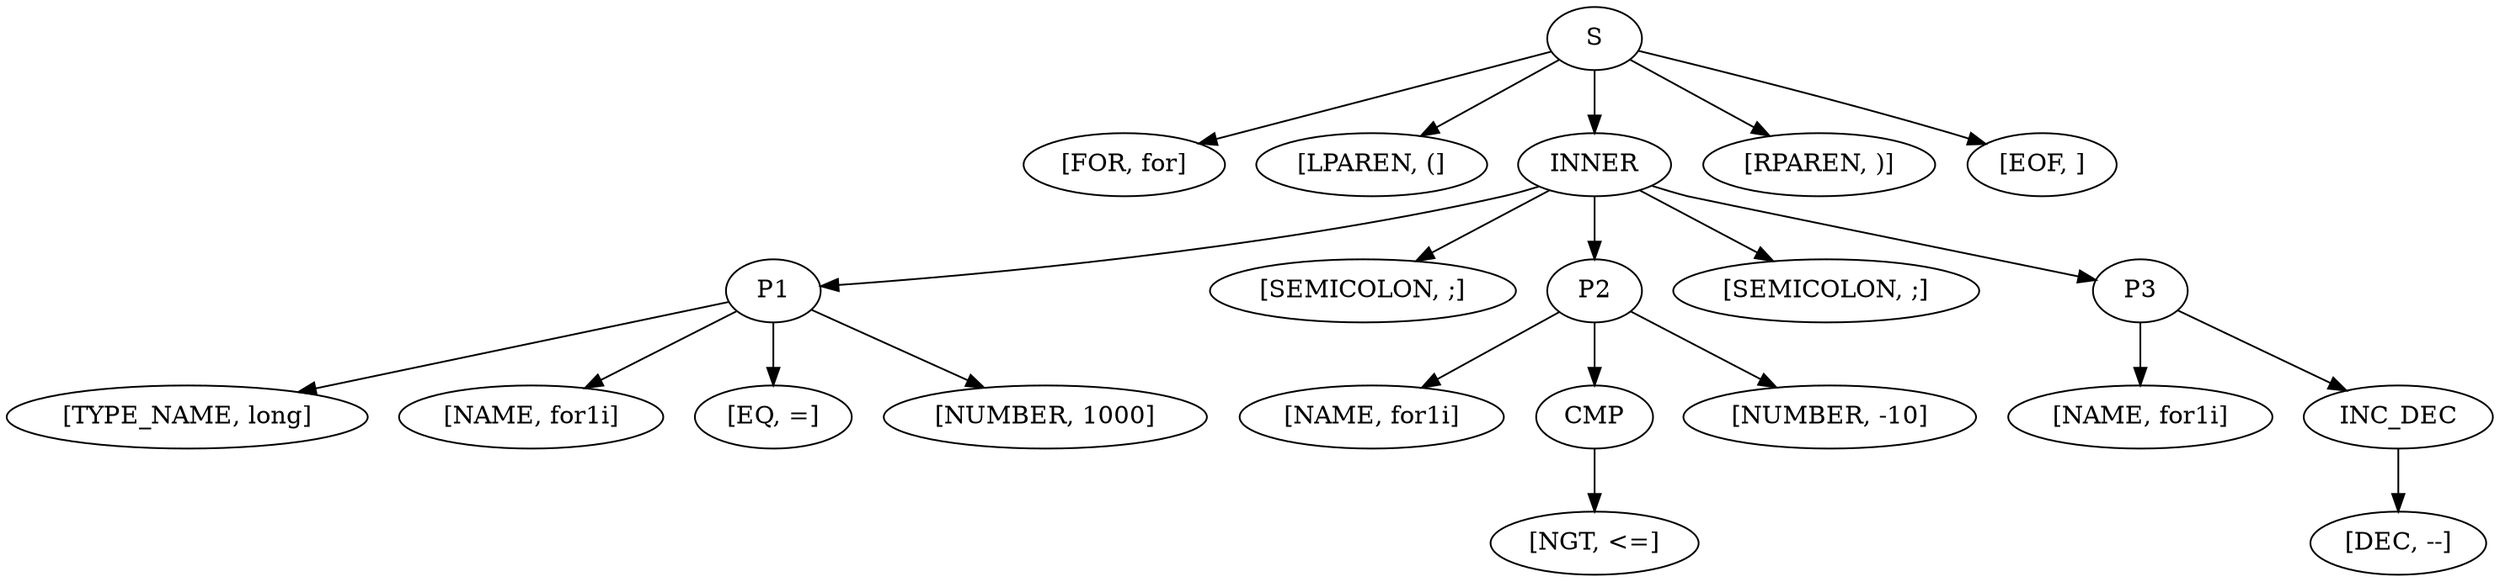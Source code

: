 digraph G {
0 [label = "S"]
1 [label = "[FOR, for]"]
0 -> 1
2 [label = "[LPAREN, (]"]
0 -> 2
3 [label = "INNER"]
0 -> 3
4 [label = "P1"]
3 -> 4
5 [label = "[TYPE_NAME, long]"]
4 -> 5
6 [label = "[NAME, for1i]"]
4 -> 6
7 [label = "[EQ, =]"]
4 -> 7
8 [label = "[NUMBER, 1000]"]
4 -> 8
9 [label = "[SEMICOLON, ;]"]
3 -> 9
10 [label = "P2"]
3 -> 10
11 [label = "[NAME, for1i]"]
10 -> 11
12 [label = "CMP"]
10 -> 12
13 [label = "[NGT, <=]"]
12 -> 13
14 [label = "[NUMBER, -10]"]
10 -> 14
15 [label = "[SEMICOLON, ;]"]
3 -> 15
16 [label = "P3"]
3 -> 16
17 [label = "[NAME, for1i]"]
16 -> 17
18 [label = "INC_DEC"]
16 -> 18
19 [label = "[DEC, --]"]
18 -> 19
20 [label = "[RPAREN, )]"]
0 -> 20
21 [label = "[EOF, ]"]
0 -> 21
}
